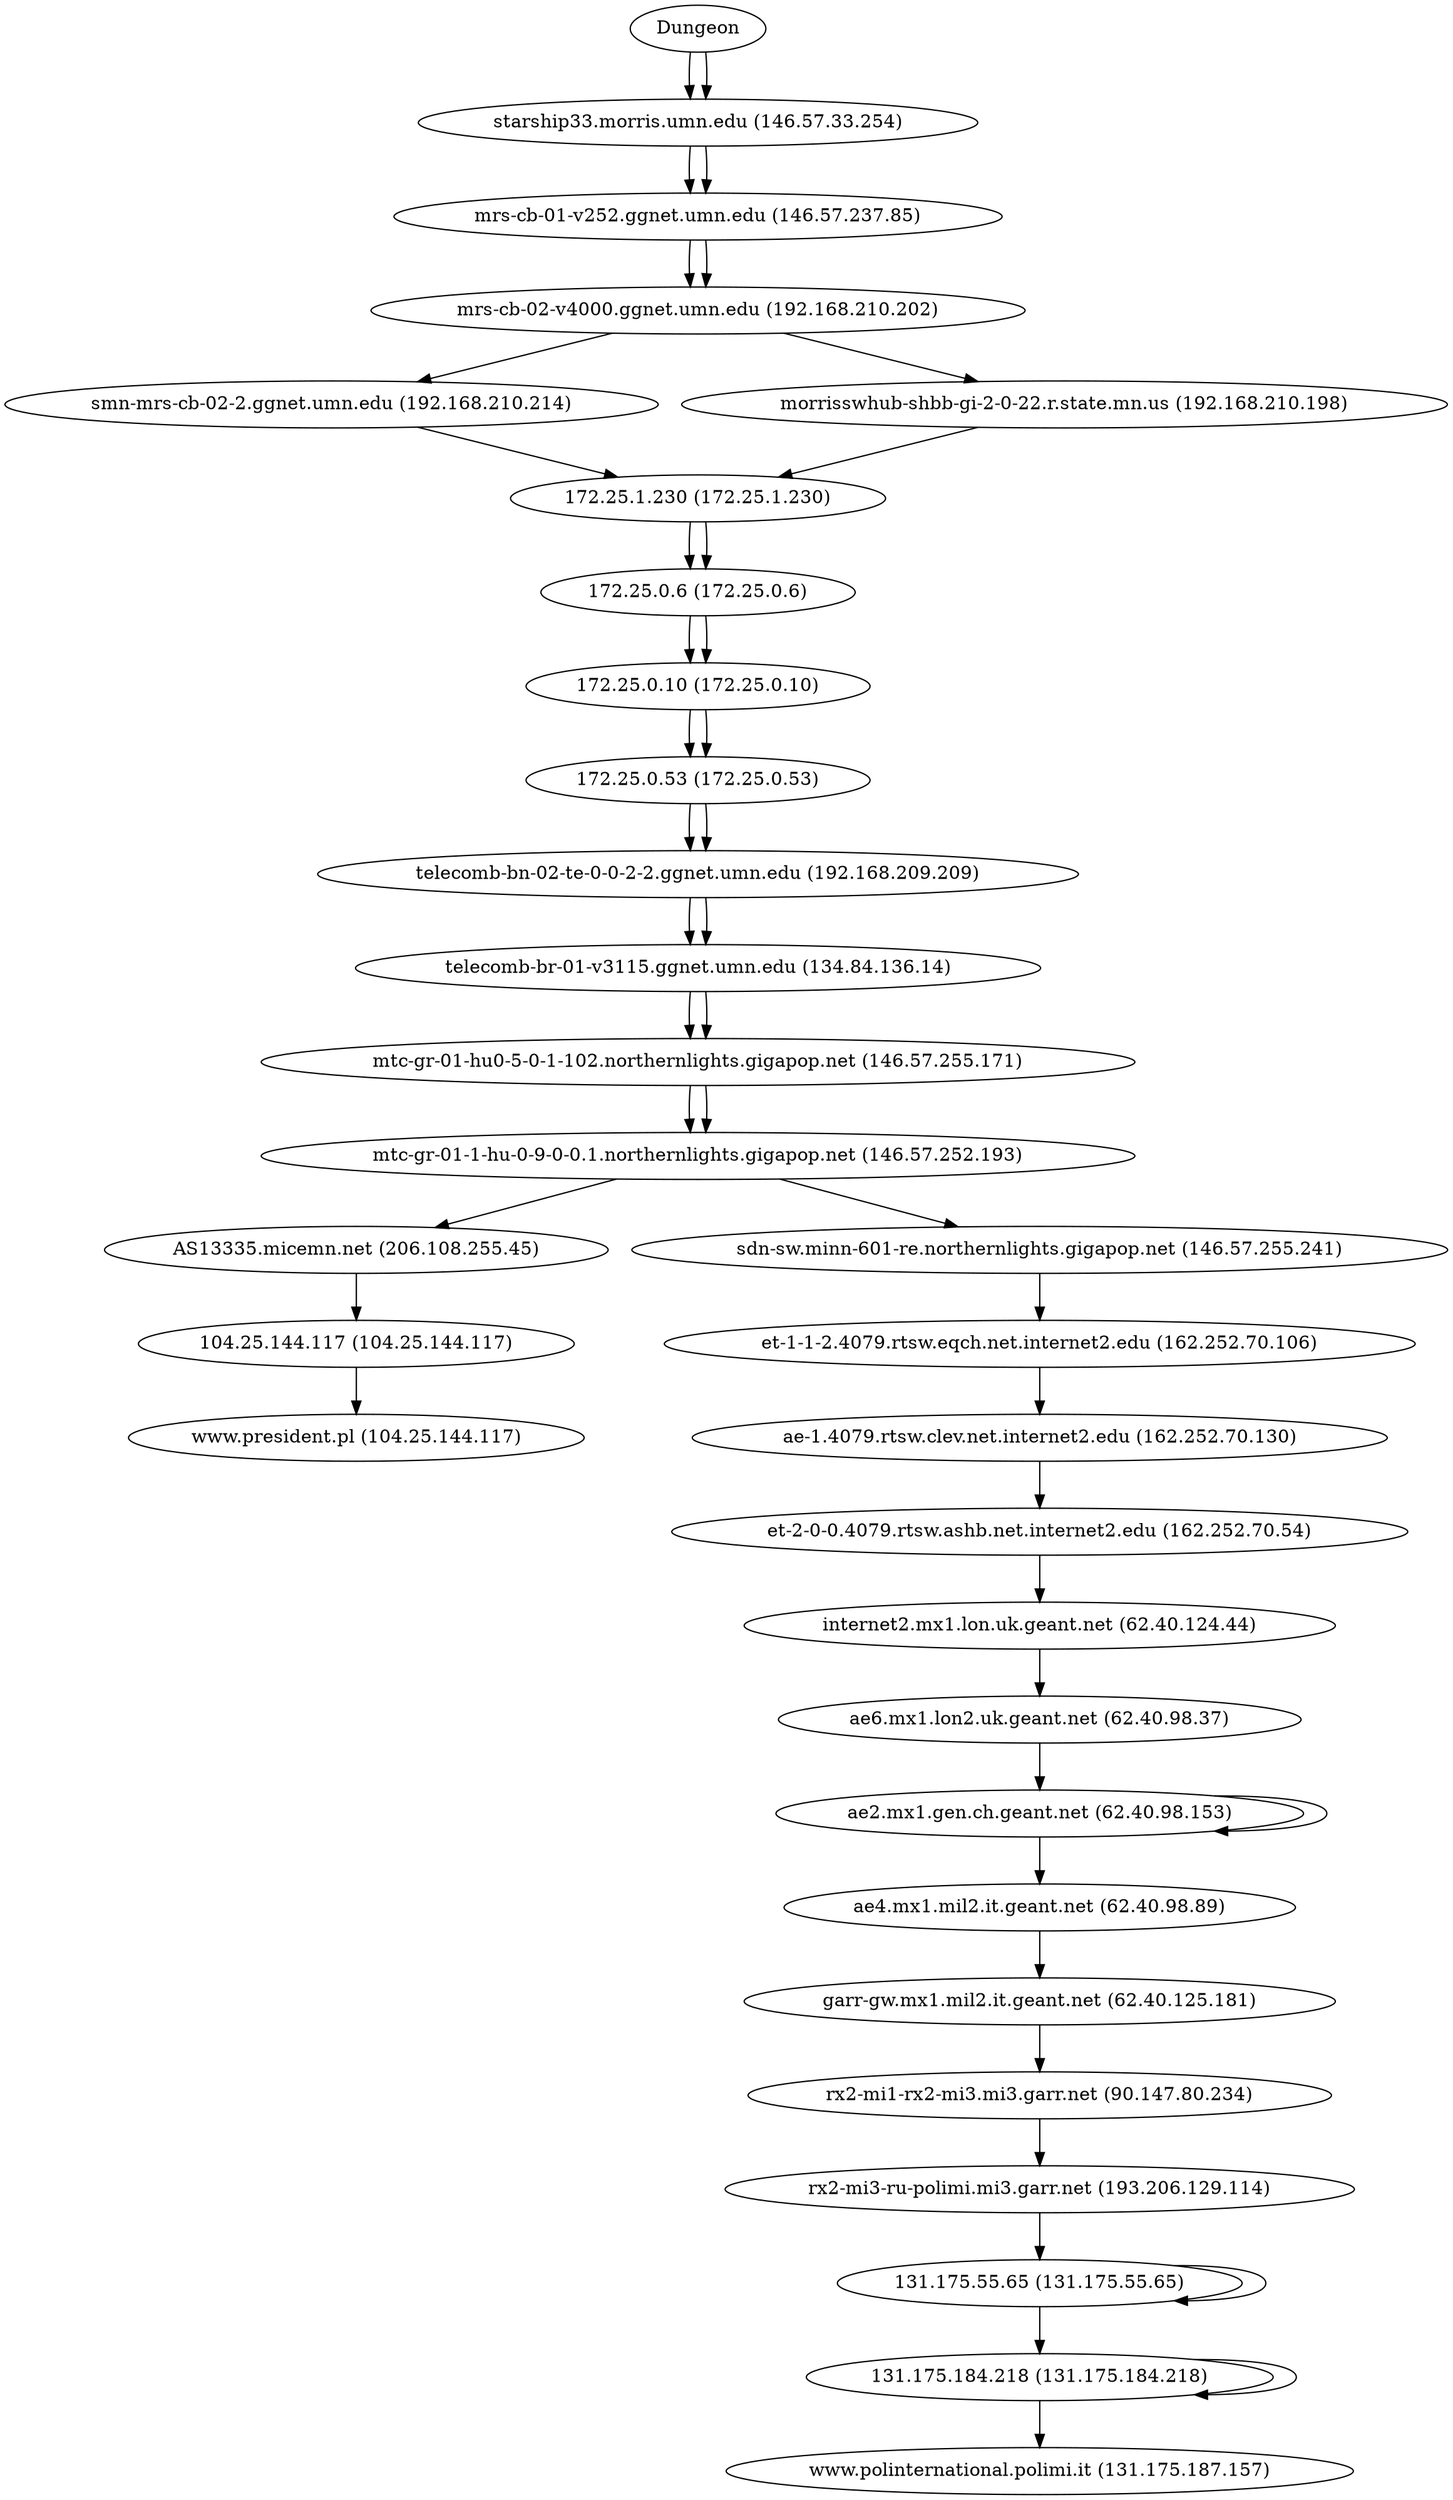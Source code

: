 digraph network {

// traceroute to www.president.pl (104.25.144.117), 60 hops max, 60 byte packets
"Dungeon" -> "starship33.morris.umn.edu (146.57.33.254)";
"starship33.morris.umn.edu (146.57.33.254)" -> "mrs-cb-01-v252.ggnet.umn.edu (146.57.237.85)";
"mrs-cb-01-v252.ggnet.umn.edu (146.57.237.85)" -> "mrs-cb-02-v4000.ggnet.umn.edu (192.168.210.202)";
"mrs-cb-02-v4000.ggnet.umn.edu (192.168.210.202)" -> "smn-mrs-cb-02-2.ggnet.umn.edu (192.168.210.214)";
"smn-mrs-cb-02-2.ggnet.umn.edu (192.168.210.214)" -> "172.25.1.230 (172.25.1.230)";
"172.25.1.230 (172.25.1.230)" -> "172.25.0.6 (172.25.0.6)";
"172.25.0.6 (172.25.0.6)" -> "172.25.0.10 (172.25.0.10)";
"172.25.0.10 (172.25.0.10)" -> "172.25.0.53 (172.25.0.53)";
"172.25.0.53 (172.25.0.53)" -> "telecomb-bn-02-te-0-0-2-2.ggnet.umn.edu (192.168.209.209)";
"telecomb-bn-02-te-0-0-2-2.ggnet.umn.edu (192.168.209.209)" -> "telecomb-br-01-v3115.ggnet.umn.edu (134.84.136.14)";
"telecomb-br-01-v3115.ggnet.umn.edu (134.84.136.14)" -> "mtc-gr-01-hu0-5-0-1-102.northernlights.gigapop.net (146.57.255.171)";
"mtc-gr-01-hu0-5-0-1-102.northernlights.gigapop.net (146.57.255.171)" -> "mtc-gr-01-1-hu-0-9-0-0.1.northernlights.gigapop.net (146.57.252.193)";
"mtc-gr-01-1-hu-0-9-0-0.1.northernlights.gigapop.net (146.57.252.193)" -> "AS13335.micemn.net (206.108.255.45)";
"AS13335.micemn.net (206.108.255.45)" -> "104.25.144.117 (104.25.144.117)";
"104.25.144.117 (104.25.144.117)" -> "www.president.pl (104.25.144.117)";

// traceroute to www.polinternational.polimi.it (131.175.187.157), 60 hops max, 60 byte packets
"Dungeon" -> "starship33.morris.umn.edu (146.57.33.254)";
"starship33.morris.umn.edu (146.57.33.254)" -> "mrs-cb-01-v252.ggnet.umn.edu (146.57.237.85)";
"mrs-cb-01-v252.ggnet.umn.edu (146.57.237.85)" -> "mrs-cb-02-v4000.ggnet.umn.edu (192.168.210.202)";
"mrs-cb-02-v4000.ggnet.umn.edu (192.168.210.202)" -> "morrisswhub-shbb-gi-2-0-22.r.state.mn.us (192.168.210.198)";
"morrisswhub-shbb-gi-2-0-22.r.state.mn.us (192.168.210.198)" -> "172.25.1.230 (172.25.1.230)";
"172.25.1.230 (172.25.1.230)" -> "172.25.0.6 (172.25.0.6)";
"172.25.0.6 (172.25.0.6)" -> "172.25.0.10 (172.25.0.10)";
"172.25.0.10 (172.25.0.10)" -> "172.25.0.53 (172.25.0.53)";
"172.25.0.53 (172.25.0.53)" -> "telecomb-bn-02-te-0-0-2-2.ggnet.umn.edu (192.168.209.209)";
"telecomb-bn-02-te-0-0-2-2.ggnet.umn.edu (192.168.209.209)" -> "telecomb-br-01-v3115.ggnet.umn.edu (134.84.136.14)";
"telecomb-br-01-v3115.ggnet.umn.edu (134.84.136.14)" -> "mtc-gr-01-hu0-5-0-1-102.northernlights.gigapop.net (146.57.255.171)";
"mtc-gr-01-hu0-5-0-1-102.northernlights.gigapop.net (146.57.255.171)" -> "mtc-gr-01-1-hu-0-9-0-0.1.northernlights.gigapop.net (146.57.252.193)";
"mtc-gr-01-1-hu-0-9-0-0.1.northernlights.gigapop.net (146.57.252.193)" -> "sdn-sw.minn-601-re.northernlights.gigapop.net (146.57.255.241)";
"sdn-sw.minn-601-re.northernlights.gigapop.net (146.57.255.241)" -> "et-1-1-2.4079.rtsw.eqch.net.internet2.edu (162.252.70.106)";
"et-1-1-2.4079.rtsw.eqch.net.internet2.edu (162.252.70.106)" -> "ae-1.4079.rtsw.clev.net.internet2.edu (162.252.70.130)";
"ae-1.4079.rtsw.clev.net.internet2.edu (162.252.70.130)" -> "et-2-0-0.4079.rtsw.ashb.net.internet2.edu (162.252.70.54)";
"et-2-0-0.4079.rtsw.ashb.net.internet2.edu (162.252.70.54)" -> "internet2.mx1.lon.uk.geant.net (62.40.124.44)";
"internet2.mx1.lon.uk.geant.net (62.40.124.44)" -> "ae6.mx1.lon2.uk.geant.net (62.40.98.37)";
"ae6.mx1.lon2.uk.geant.net (62.40.98.37)" -> "ae2.mx1.gen.ch.geant.net (62.40.98.153)";
"ae2.mx1.gen.ch.geant.net (62.40.98.153)" -> "ae2.mx1.gen.ch.geant.net (62.40.98.153)";
"ae2.mx1.gen.ch.geant.net (62.40.98.153)" -> "ae4.mx1.mil2.it.geant.net (62.40.98.89)";
"ae4.mx1.mil2.it.geant.net (62.40.98.89)" -> "garr-gw.mx1.mil2.it.geant.net (62.40.125.181)";
"garr-gw.mx1.mil2.it.geant.net (62.40.125.181)" -> "rx2-mi1-rx2-mi3.mi3.garr.net (90.147.80.234)";
"rx2-mi1-rx2-mi3.mi3.garr.net (90.147.80.234)" -> "rx2-mi3-ru-polimi.mi3.garr.net (193.206.129.114)";
"rx2-mi3-ru-polimi.mi3.garr.net (193.206.129.114)" -> "131.175.55.65 (131.175.55.65)";
"131.175.55.65 (131.175.55.65)" -> "131.175.55.65 (131.175.55.65)";
"131.175.55.65 (131.175.55.65)" -> "131.175.184.218 (131.175.184.218)";
"131.175.184.218 (131.175.184.218)" -> "131.175.184.218 (131.175.184.218)";
"131.175.184.218 (131.175.184.218)" -> "www.polinternational.polimi.it (131.175.187.157)";
}
